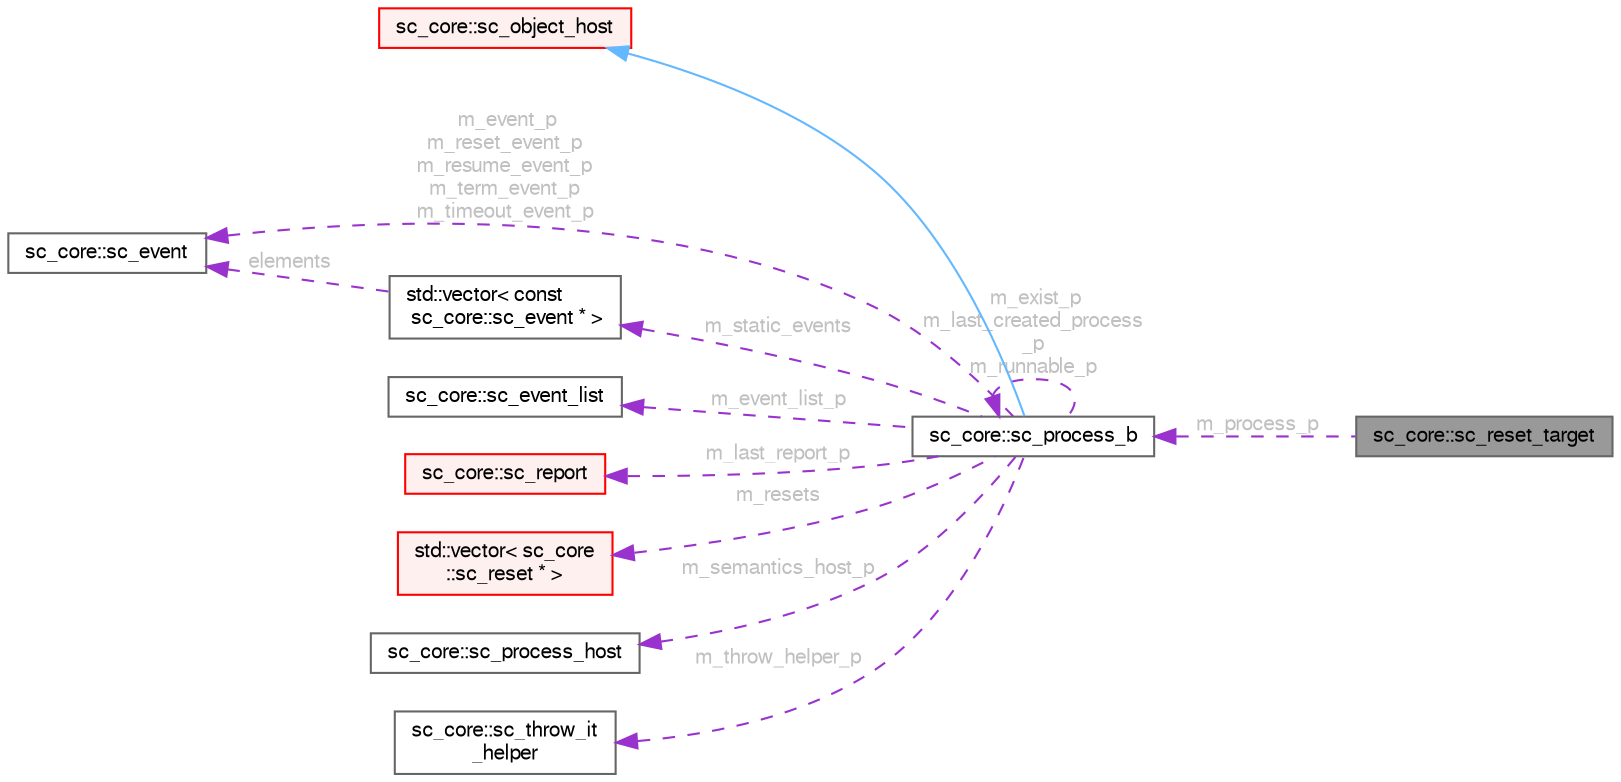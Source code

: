 digraph "sc_core::sc_reset_target"
{
 // LATEX_PDF_SIZE
  bgcolor="transparent";
  edge [fontname=FreeSans,fontsize=10,labelfontname=FreeSans,labelfontsize=10];
  node [fontname=FreeSans,fontsize=10,shape=box,height=0.2,width=0.4];
  rankdir="LR";
  Node1 [id="Node000001",label="sc_core::sc_reset_target",height=0.2,width=0.4,color="gray40", fillcolor="grey60", style="filled", fontcolor="black",tooltip=" "];
  Node2 -> Node1 [id="edge1_Node000001_Node000002",dir="back",color="darkorchid3",style="dashed",tooltip=" ",label=" m_process_p",fontcolor="grey" ];
  Node2 [id="Node000002",label="sc_core::sc_process_b",height=0.2,width=0.4,color="gray40", fillcolor="white", style="filled",URL="$a02157.html",tooltip=" "];
  Node3 -> Node2 [id="edge2_Node000002_Node000003",dir="back",color="steelblue1",style="solid",tooltip=" "];
  Node3 [id="Node000003",label="sc_core::sc_object_host",height=0.2,width=0.4,color="red", fillcolor="#FFF0F0", style="filled",URL="$a02129.html",tooltip=" "];
  Node5 -> Node2 [id="edge3_Node000002_Node000005",dir="back",color="darkorchid3",style="dashed",tooltip=" ",label=" m_event_p\nm_reset_event_p\nm_resume_event_p\nm_term_event_p\nm_timeout_event_p",fontcolor="grey" ];
  Node5 [id="Node000005",label="sc_core::sc_event",height=0.2,width=0.4,color="gray40", fillcolor="white", style="filled",URL="$a02053.html",tooltip=" "];
  Node6 -> Node2 [id="edge4_Node000002_Node000006",dir="back",color="darkorchid3",style="dashed",tooltip=" ",label=" m_event_list_p",fontcolor="grey" ];
  Node6 [id="Node000006",label="sc_core::sc_event_list",height=0.2,width=0.4,color="gray40", fillcolor="white", style="filled",URL="$a02041.html",tooltip=" "];
  Node2 -> Node2 [id="edge5_Node000002_Node000002",dir="back",color="darkorchid3",style="dashed",tooltip=" ",label=" m_exist_p\nm_last_created_process\l_p\nm_runnable_p",fontcolor="grey" ];
  Node7 -> Node2 [id="edge6_Node000002_Node000007",dir="back",color="darkorchid3",style="dashed",tooltip=" ",label=" m_last_report_p",fontcolor="grey" ];
  Node7 [id="Node000007",label="sc_core::sc_report",height=0.2,width=0.4,color="red", fillcolor="#FFF0F0", style="filled",URL="$a02353.html",tooltip=" "];
  Node11 -> Node2 [id="edge7_Node000002_Node000011",dir="back",color="darkorchid3",style="dashed",tooltip=" ",label=" m_resets",fontcolor="grey" ];
  Node11 [id="Node000011",label="std::vector\< sc_core\l::sc_reset * \>",height=0.2,width=0.4,color="red", fillcolor="#FFF0F0", style="filled",tooltip=" "];
  Node16 -> Node2 [id="edge8_Node000002_Node000016",dir="back",color="darkorchid3",style="dashed",tooltip=" ",label=" m_semantics_host_p",fontcolor="grey" ];
  Node16 [id="Node000016",label="sc_core::sc_process_host",height=0.2,width=0.4,color="gray40", fillcolor="white", style="filled",URL="$a02141.html",tooltip=" "];
  Node17 -> Node2 [id="edge9_Node000002_Node000017",dir="back",color="darkorchid3",style="dashed",tooltip=" ",label=" m_static_events",fontcolor="grey" ];
  Node17 [id="Node000017",label="std::vector\< const\l sc_core::sc_event * \>",height=0.2,width=0.4,color="gray40", fillcolor="white", style="filled",tooltip=" "];
  Node5 -> Node17 [id="edge10_Node000017_Node000005",dir="back",color="darkorchid3",style="dashed",tooltip=" ",label=" elements",fontcolor="grey" ];
  Node18 -> Node2 [id="edge11_Node000002_Node000018",dir="back",color="darkorchid3",style="dashed",tooltip=" ",label=" m_throw_helper_p",fontcolor="grey" ];
  Node18 [id="Node000018",label="sc_core::sc_throw_it\l_helper",height=0.2,width=0.4,color="gray40", fillcolor="white", style="filled",URL="$a02149.html",tooltip=" "];
}
